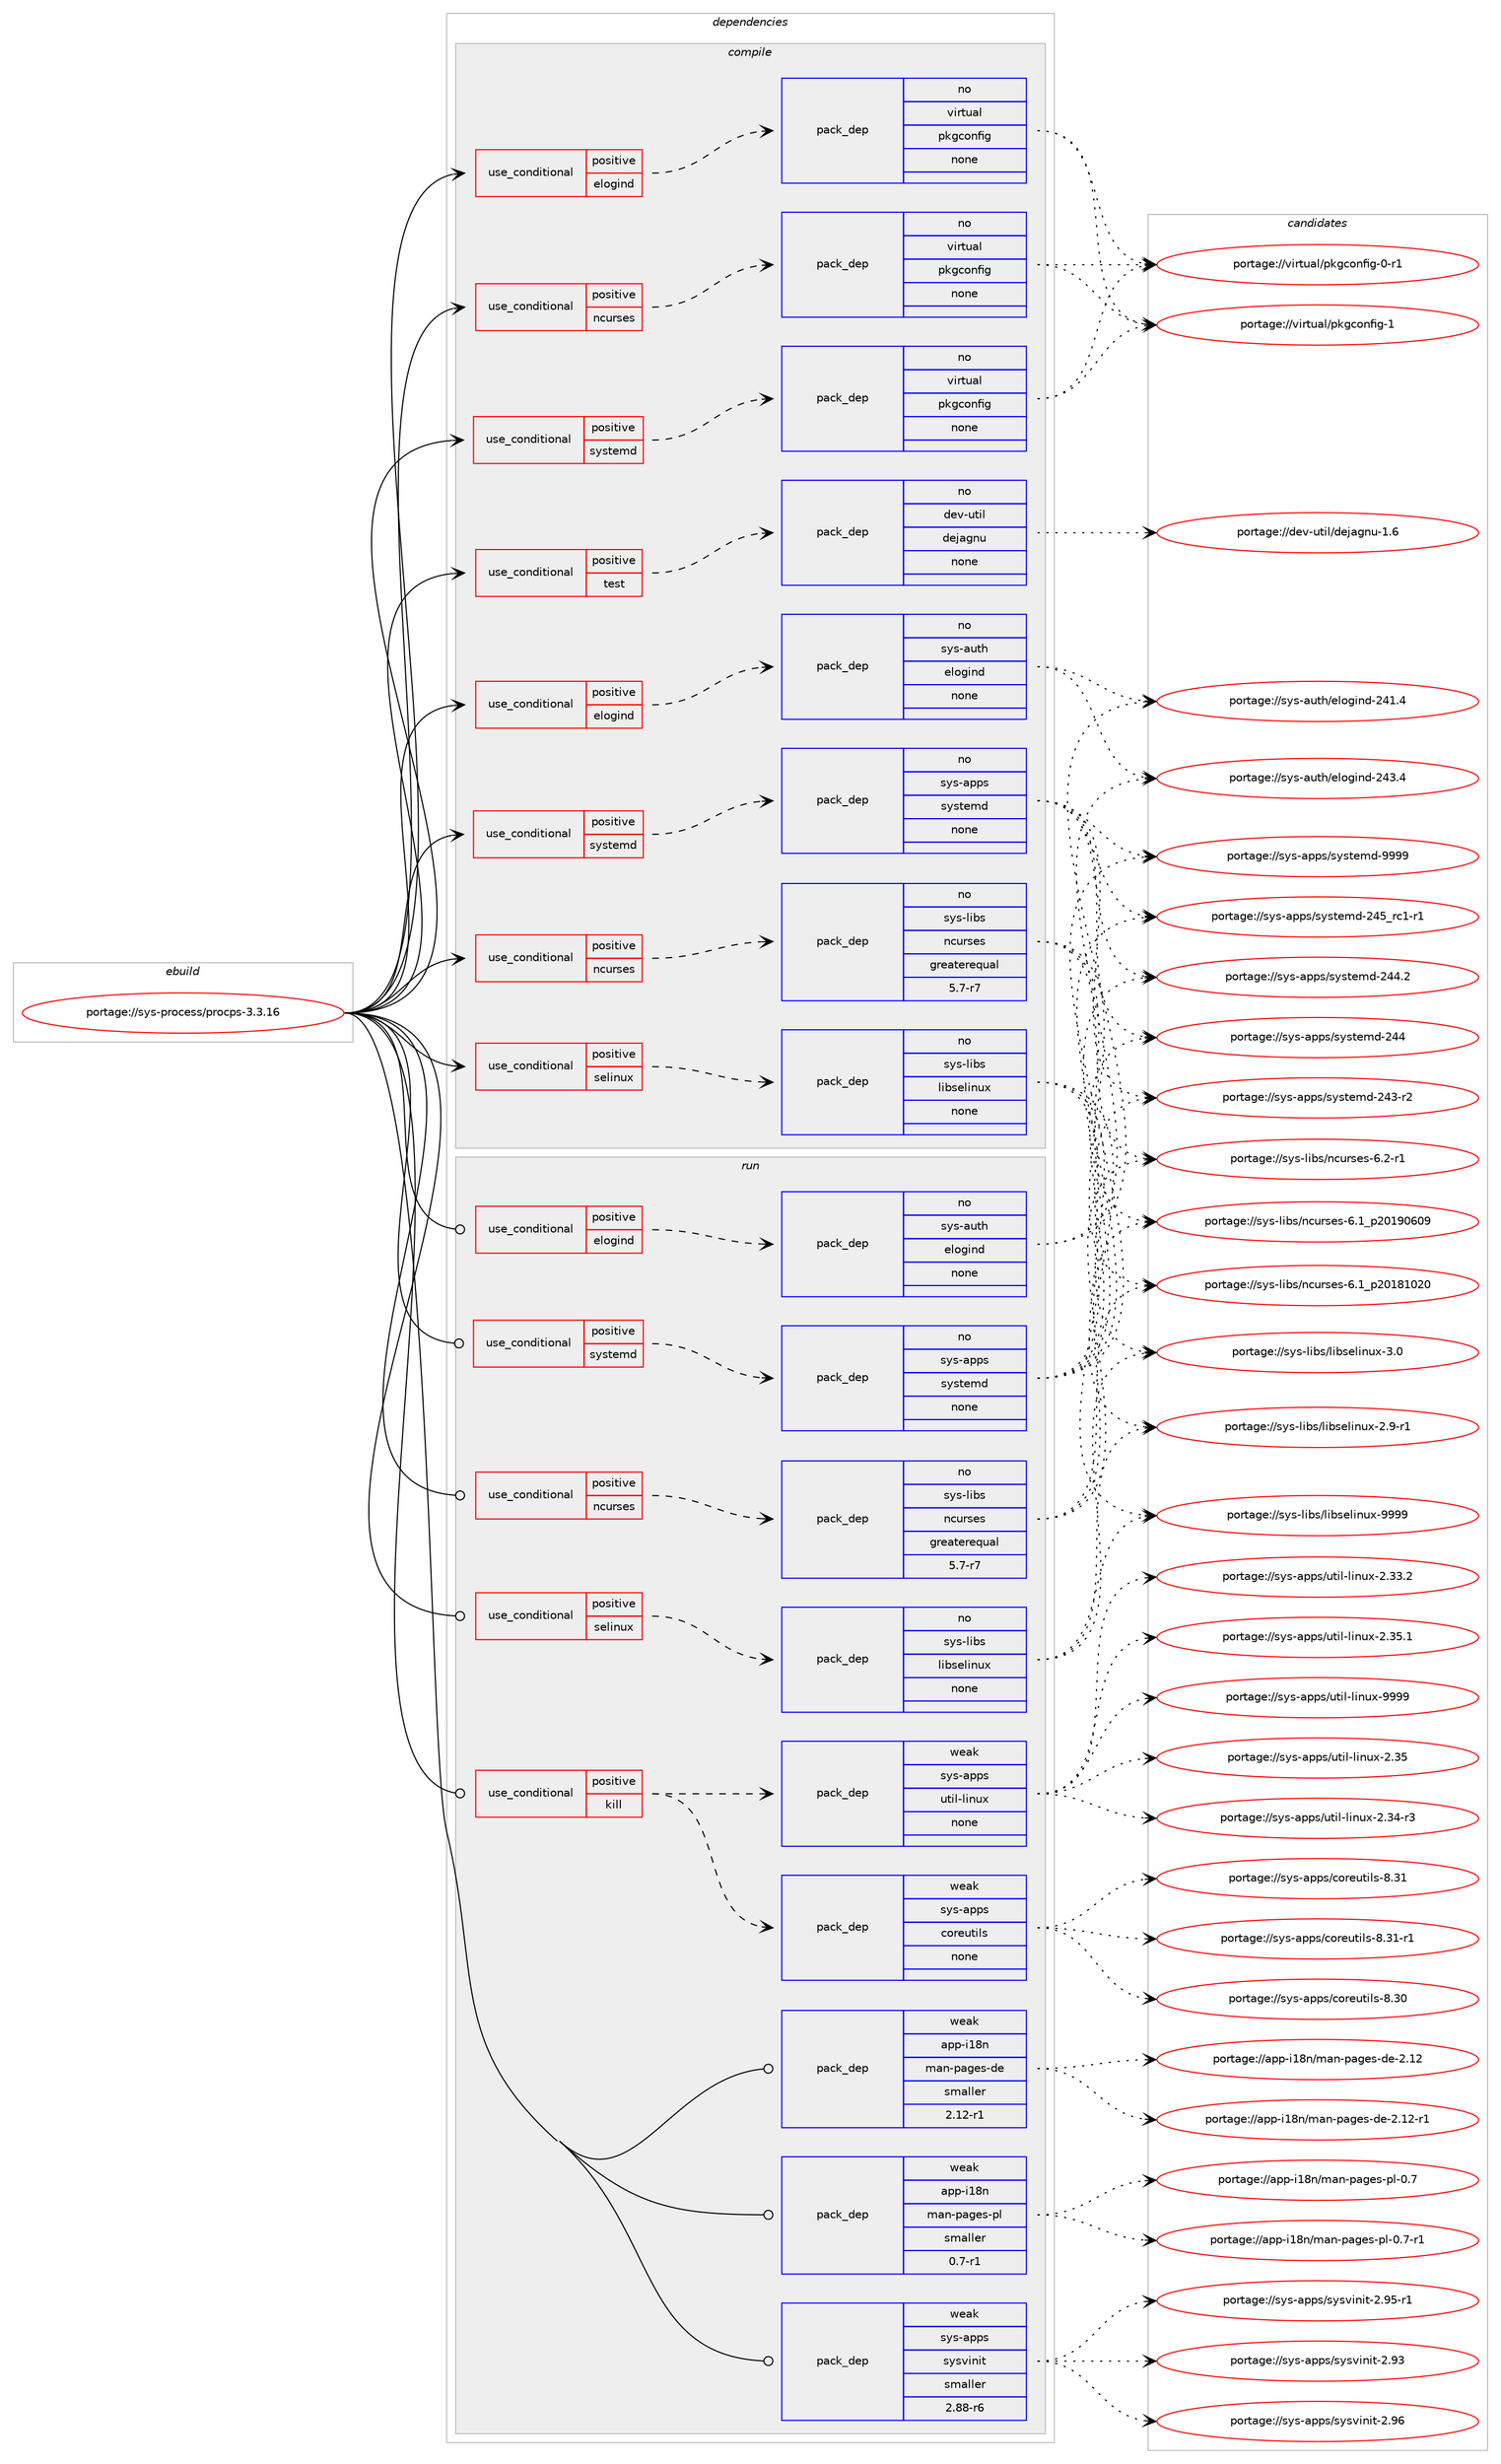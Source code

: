 digraph prolog {

# *************
# Graph options
# *************

newrank=true;
concentrate=true;
compound=true;
graph [rankdir=LR,fontname=Helvetica,fontsize=10,ranksep=1.5];#, ranksep=2.5, nodesep=0.2];
edge  [arrowhead=vee];
node  [fontname=Helvetica,fontsize=10];

# **********
# The ebuild
# **********

subgraph cluster_leftcol {
color=gray;
rank=same;
label=<<i>ebuild</i>>;
id [label="portage://sys-process/procps-3.3.16", color=red, width=4, href="../sys-process/procps-3.3.16.svg"];
}

# ****************
# The dependencies
# ****************

subgraph cluster_midcol {
color=gray;
label=<<i>dependencies</i>>;
subgraph cluster_compile {
fillcolor="#eeeeee";
style=filled;
label=<<i>compile</i>>;
subgraph cond6935 {
dependency38901 [label=<<TABLE BORDER="0" CELLBORDER="1" CELLSPACING="0" CELLPADDING="4"><TR><TD ROWSPAN="3" CELLPADDING="10">use_conditional</TD></TR><TR><TD>positive</TD></TR><TR><TD>elogind</TD></TR></TABLE>>, shape=none, color=red];
subgraph pack31069 {
dependency38902 [label=<<TABLE BORDER="0" CELLBORDER="1" CELLSPACING="0" CELLPADDING="4" WIDTH="220"><TR><TD ROWSPAN="6" CELLPADDING="30">pack_dep</TD></TR><TR><TD WIDTH="110">no</TD></TR><TR><TD>sys-auth</TD></TR><TR><TD>elogind</TD></TR><TR><TD>none</TD></TR><TR><TD></TD></TR></TABLE>>, shape=none, color=blue];
}
dependency38901:e -> dependency38902:w [weight=20,style="dashed",arrowhead="vee"];
}
id:e -> dependency38901:w [weight=20,style="solid",arrowhead="vee"];
subgraph cond6936 {
dependency38903 [label=<<TABLE BORDER="0" CELLBORDER="1" CELLSPACING="0" CELLPADDING="4"><TR><TD ROWSPAN="3" CELLPADDING="10">use_conditional</TD></TR><TR><TD>positive</TD></TR><TR><TD>elogind</TD></TR></TABLE>>, shape=none, color=red];
subgraph pack31070 {
dependency38904 [label=<<TABLE BORDER="0" CELLBORDER="1" CELLSPACING="0" CELLPADDING="4" WIDTH="220"><TR><TD ROWSPAN="6" CELLPADDING="30">pack_dep</TD></TR><TR><TD WIDTH="110">no</TD></TR><TR><TD>virtual</TD></TR><TR><TD>pkgconfig</TD></TR><TR><TD>none</TD></TR><TR><TD></TD></TR></TABLE>>, shape=none, color=blue];
}
dependency38903:e -> dependency38904:w [weight=20,style="dashed",arrowhead="vee"];
}
id:e -> dependency38903:w [weight=20,style="solid",arrowhead="vee"];
subgraph cond6937 {
dependency38905 [label=<<TABLE BORDER="0" CELLBORDER="1" CELLSPACING="0" CELLPADDING="4"><TR><TD ROWSPAN="3" CELLPADDING="10">use_conditional</TD></TR><TR><TD>positive</TD></TR><TR><TD>ncurses</TD></TR></TABLE>>, shape=none, color=red];
subgraph pack31071 {
dependency38906 [label=<<TABLE BORDER="0" CELLBORDER="1" CELLSPACING="0" CELLPADDING="4" WIDTH="220"><TR><TD ROWSPAN="6" CELLPADDING="30">pack_dep</TD></TR><TR><TD WIDTH="110">no</TD></TR><TR><TD>sys-libs</TD></TR><TR><TD>ncurses</TD></TR><TR><TD>greaterequal</TD></TR><TR><TD>5.7-r7</TD></TR></TABLE>>, shape=none, color=blue];
}
dependency38905:e -> dependency38906:w [weight=20,style="dashed",arrowhead="vee"];
}
id:e -> dependency38905:w [weight=20,style="solid",arrowhead="vee"];
subgraph cond6938 {
dependency38907 [label=<<TABLE BORDER="0" CELLBORDER="1" CELLSPACING="0" CELLPADDING="4"><TR><TD ROWSPAN="3" CELLPADDING="10">use_conditional</TD></TR><TR><TD>positive</TD></TR><TR><TD>ncurses</TD></TR></TABLE>>, shape=none, color=red];
subgraph pack31072 {
dependency38908 [label=<<TABLE BORDER="0" CELLBORDER="1" CELLSPACING="0" CELLPADDING="4" WIDTH="220"><TR><TD ROWSPAN="6" CELLPADDING="30">pack_dep</TD></TR><TR><TD WIDTH="110">no</TD></TR><TR><TD>virtual</TD></TR><TR><TD>pkgconfig</TD></TR><TR><TD>none</TD></TR><TR><TD></TD></TR></TABLE>>, shape=none, color=blue];
}
dependency38907:e -> dependency38908:w [weight=20,style="dashed",arrowhead="vee"];
}
id:e -> dependency38907:w [weight=20,style="solid",arrowhead="vee"];
subgraph cond6939 {
dependency38909 [label=<<TABLE BORDER="0" CELLBORDER="1" CELLSPACING="0" CELLPADDING="4"><TR><TD ROWSPAN="3" CELLPADDING="10">use_conditional</TD></TR><TR><TD>positive</TD></TR><TR><TD>selinux</TD></TR></TABLE>>, shape=none, color=red];
subgraph pack31073 {
dependency38910 [label=<<TABLE BORDER="0" CELLBORDER="1" CELLSPACING="0" CELLPADDING="4" WIDTH="220"><TR><TD ROWSPAN="6" CELLPADDING="30">pack_dep</TD></TR><TR><TD WIDTH="110">no</TD></TR><TR><TD>sys-libs</TD></TR><TR><TD>libselinux</TD></TR><TR><TD>none</TD></TR><TR><TD></TD></TR></TABLE>>, shape=none, color=blue];
}
dependency38909:e -> dependency38910:w [weight=20,style="dashed",arrowhead="vee"];
}
id:e -> dependency38909:w [weight=20,style="solid",arrowhead="vee"];
subgraph cond6940 {
dependency38911 [label=<<TABLE BORDER="0" CELLBORDER="1" CELLSPACING="0" CELLPADDING="4"><TR><TD ROWSPAN="3" CELLPADDING="10">use_conditional</TD></TR><TR><TD>positive</TD></TR><TR><TD>systemd</TD></TR></TABLE>>, shape=none, color=red];
subgraph pack31074 {
dependency38912 [label=<<TABLE BORDER="0" CELLBORDER="1" CELLSPACING="0" CELLPADDING="4" WIDTH="220"><TR><TD ROWSPAN="6" CELLPADDING="30">pack_dep</TD></TR><TR><TD WIDTH="110">no</TD></TR><TR><TD>sys-apps</TD></TR><TR><TD>systemd</TD></TR><TR><TD>none</TD></TR><TR><TD></TD></TR></TABLE>>, shape=none, color=blue];
}
dependency38911:e -> dependency38912:w [weight=20,style="dashed",arrowhead="vee"];
}
id:e -> dependency38911:w [weight=20,style="solid",arrowhead="vee"];
subgraph cond6941 {
dependency38913 [label=<<TABLE BORDER="0" CELLBORDER="1" CELLSPACING="0" CELLPADDING="4"><TR><TD ROWSPAN="3" CELLPADDING="10">use_conditional</TD></TR><TR><TD>positive</TD></TR><TR><TD>systemd</TD></TR></TABLE>>, shape=none, color=red];
subgraph pack31075 {
dependency38914 [label=<<TABLE BORDER="0" CELLBORDER="1" CELLSPACING="0" CELLPADDING="4" WIDTH="220"><TR><TD ROWSPAN="6" CELLPADDING="30">pack_dep</TD></TR><TR><TD WIDTH="110">no</TD></TR><TR><TD>virtual</TD></TR><TR><TD>pkgconfig</TD></TR><TR><TD>none</TD></TR><TR><TD></TD></TR></TABLE>>, shape=none, color=blue];
}
dependency38913:e -> dependency38914:w [weight=20,style="dashed",arrowhead="vee"];
}
id:e -> dependency38913:w [weight=20,style="solid",arrowhead="vee"];
subgraph cond6942 {
dependency38915 [label=<<TABLE BORDER="0" CELLBORDER="1" CELLSPACING="0" CELLPADDING="4"><TR><TD ROWSPAN="3" CELLPADDING="10">use_conditional</TD></TR><TR><TD>positive</TD></TR><TR><TD>test</TD></TR></TABLE>>, shape=none, color=red];
subgraph pack31076 {
dependency38916 [label=<<TABLE BORDER="0" CELLBORDER="1" CELLSPACING="0" CELLPADDING="4" WIDTH="220"><TR><TD ROWSPAN="6" CELLPADDING="30">pack_dep</TD></TR><TR><TD WIDTH="110">no</TD></TR><TR><TD>dev-util</TD></TR><TR><TD>dejagnu</TD></TR><TR><TD>none</TD></TR><TR><TD></TD></TR></TABLE>>, shape=none, color=blue];
}
dependency38915:e -> dependency38916:w [weight=20,style="dashed",arrowhead="vee"];
}
id:e -> dependency38915:w [weight=20,style="solid",arrowhead="vee"];
}
subgraph cluster_compileandrun {
fillcolor="#eeeeee";
style=filled;
label=<<i>compile and run</i>>;
}
subgraph cluster_run {
fillcolor="#eeeeee";
style=filled;
label=<<i>run</i>>;
subgraph cond6943 {
dependency38917 [label=<<TABLE BORDER="0" CELLBORDER="1" CELLSPACING="0" CELLPADDING="4"><TR><TD ROWSPAN="3" CELLPADDING="10">use_conditional</TD></TR><TR><TD>positive</TD></TR><TR><TD>elogind</TD></TR></TABLE>>, shape=none, color=red];
subgraph pack31077 {
dependency38918 [label=<<TABLE BORDER="0" CELLBORDER="1" CELLSPACING="0" CELLPADDING="4" WIDTH="220"><TR><TD ROWSPAN="6" CELLPADDING="30">pack_dep</TD></TR><TR><TD WIDTH="110">no</TD></TR><TR><TD>sys-auth</TD></TR><TR><TD>elogind</TD></TR><TR><TD>none</TD></TR><TR><TD></TD></TR></TABLE>>, shape=none, color=blue];
}
dependency38917:e -> dependency38918:w [weight=20,style="dashed",arrowhead="vee"];
}
id:e -> dependency38917:w [weight=20,style="solid",arrowhead="odot"];
subgraph cond6944 {
dependency38919 [label=<<TABLE BORDER="0" CELLBORDER="1" CELLSPACING="0" CELLPADDING="4"><TR><TD ROWSPAN="3" CELLPADDING="10">use_conditional</TD></TR><TR><TD>positive</TD></TR><TR><TD>kill</TD></TR></TABLE>>, shape=none, color=red];
subgraph pack31078 {
dependency38920 [label=<<TABLE BORDER="0" CELLBORDER="1" CELLSPACING="0" CELLPADDING="4" WIDTH="220"><TR><TD ROWSPAN="6" CELLPADDING="30">pack_dep</TD></TR><TR><TD WIDTH="110">weak</TD></TR><TR><TD>sys-apps</TD></TR><TR><TD>coreutils</TD></TR><TR><TD>none</TD></TR><TR><TD></TD></TR></TABLE>>, shape=none, color=blue];
}
dependency38919:e -> dependency38920:w [weight=20,style="dashed",arrowhead="vee"];
subgraph pack31079 {
dependency38921 [label=<<TABLE BORDER="0" CELLBORDER="1" CELLSPACING="0" CELLPADDING="4" WIDTH="220"><TR><TD ROWSPAN="6" CELLPADDING="30">pack_dep</TD></TR><TR><TD WIDTH="110">weak</TD></TR><TR><TD>sys-apps</TD></TR><TR><TD>util-linux</TD></TR><TR><TD>none</TD></TR><TR><TD></TD></TR></TABLE>>, shape=none, color=blue];
}
dependency38919:e -> dependency38921:w [weight=20,style="dashed",arrowhead="vee"];
}
id:e -> dependency38919:w [weight=20,style="solid",arrowhead="odot"];
subgraph cond6945 {
dependency38922 [label=<<TABLE BORDER="0" CELLBORDER="1" CELLSPACING="0" CELLPADDING="4"><TR><TD ROWSPAN="3" CELLPADDING="10">use_conditional</TD></TR><TR><TD>positive</TD></TR><TR><TD>ncurses</TD></TR></TABLE>>, shape=none, color=red];
subgraph pack31080 {
dependency38923 [label=<<TABLE BORDER="0" CELLBORDER="1" CELLSPACING="0" CELLPADDING="4" WIDTH="220"><TR><TD ROWSPAN="6" CELLPADDING="30">pack_dep</TD></TR><TR><TD WIDTH="110">no</TD></TR><TR><TD>sys-libs</TD></TR><TR><TD>ncurses</TD></TR><TR><TD>greaterequal</TD></TR><TR><TD>5.7-r7</TD></TR></TABLE>>, shape=none, color=blue];
}
dependency38922:e -> dependency38923:w [weight=20,style="dashed",arrowhead="vee"];
}
id:e -> dependency38922:w [weight=20,style="solid",arrowhead="odot"];
subgraph cond6946 {
dependency38924 [label=<<TABLE BORDER="0" CELLBORDER="1" CELLSPACING="0" CELLPADDING="4"><TR><TD ROWSPAN="3" CELLPADDING="10">use_conditional</TD></TR><TR><TD>positive</TD></TR><TR><TD>selinux</TD></TR></TABLE>>, shape=none, color=red];
subgraph pack31081 {
dependency38925 [label=<<TABLE BORDER="0" CELLBORDER="1" CELLSPACING="0" CELLPADDING="4" WIDTH="220"><TR><TD ROWSPAN="6" CELLPADDING="30">pack_dep</TD></TR><TR><TD WIDTH="110">no</TD></TR><TR><TD>sys-libs</TD></TR><TR><TD>libselinux</TD></TR><TR><TD>none</TD></TR><TR><TD></TD></TR></TABLE>>, shape=none, color=blue];
}
dependency38924:e -> dependency38925:w [weight=20,style="dashed",arrowhead="vee"];
}
id:e -> dependency38924:w [weight=20,style="solid",arrowhead="odot"];
subgraph cond6947 {
dependency38926 [label=<<TABLE BORDER="0" CELLBORDER="1" CELLSPACING="0" CELLPADDING="4"><TR><TD ROWSPAN="3" CELLPADDING="10">use_conditional</TD></TR><TR><TD>positive</TD></TR><TR><TD>systemd</TD></TR></TABLE>>, shape=none, color=red];
subgraph pack31082 {
dependency38927 [label=<<TABLE BORDER="0" CELLBORDER="1" CELLSPACING="0" CELLPADDING="4" WIDTH="220"><TR><TD ROWSPAN="6" CELLPADDING="30">pack_dep</TD></TR><TR><TD WIDTH="110">no</TD></TR><TR><TD>sys-apps</TD></TR><TR><TD>systemd</TD></TR><TR><TD>none</TD></TR><TR><TD></TD></TR></TABLE>>, shape=none, color=blue];
}
dependency38926:e -> dependency38927:w [weight=20,style="dashed",arrowhead="vee"];
}
id:e -> dependency38926:w [weight=20,style="solid",arrowhead="odot"];
subgraph pack31083 {
dependency38928 [label=<<TABLE BORDER="0" CELLBORDER="1" CELLSPACING="0" CELLPADDING="4" WIDTH="220"><TR><TD ROWSPAN="6" CELLPADDING="30">pack_dep</TD></TR><TR><TD WIDTH="110">weak</TD></TR><TR><TD>app-i18n</TD></TR><TR><TD>man-pages-de</TD></TR><TR><TD>smaller</TD></TR><TR><TD>2.12-r1</TD></TR></TABLE>>, shape=none, color=blue];
}
id:e -> dependency38928:w [weight=20,style="solid",arrowhead="odot"];
subgraph pack31084 {
dependency38929 [label=<<TABLE BORDER="0" CELLBORDER="1" CELLSPACING="0" CELLPADDING="4" WIDTH="220"><TR><TD ROWSPAN="6" CELLPADDING="30">pack_dep</TD></TR><TR><TD WIDTH="110">weak</TD></TR><TR><TD>app-i18n</TD></TR><TR><TD>man-pages-pl</TD></TR><TR><TD>smaller</TD></TR><TR><TD>0.7-r1</TD></TR></TABLE>>, shape=none, color=blue];
}
id:e -> dependency38929:w [weight=20,style="solid",arrowhead="odot"];
subgraph pack31085 {
dependency38930 [label=<<TABLE BORDER="0" CELLBORDER="1" CELLSPACING="0" CELLPADDING="4" WIDTH="220"><TR><TD ROWSPAN="6" CELLPADDING="30">pack_dep</TD></TR><TR><TD WIDTH="110">weak</TD></TR><TR><TD>sys-apps</TD></TR><TR><TD>sysvinit</TD></TR><TR><TD>smaller</TD></TR><TR><TD>2.88-r6</TD></TR></TABLE>>, shape=none, color=blue];
}
id:e -> dependency38930:w [weight=20,style="solid",arrowhead="odot"];
}
}

# **************
# The candidates
# **************

subgraph cluster_choices {
rank=same;
color=gray;
label=<<i>candidates</i>>;

subgraph choice31069 {
color=black;
nodesep=1;
choice115121115459711711610447101108111103105110100455052514652 [label="portage://sys-auth/elogind-243.4", color=red, width=4,href="../sys-auth/elogind-243.4.svg"];
choice115121115459711711610447101108111103105110100455052494652 [label="portage://sys-auth/elogind-241.4", color=red, width=4,href="../sys-auth/elogind-241.4.svg"];
dependency38902:e -> choice115121115459711711610447101108111103105110100455052514652:w [style=dotted,weight="100"];
dependency38902:e -> choice115121115459711711610447101108111103105110100455052494652:w [style=dotted,weight="100"];
}
subgraph choice31070 {
color=black;
nodesep=1;
choice1181051141161179710847112107103991111101021051034549 [label="portage://virtual/pkgconfig-1", color=red, width=4,href="../virtual/pkgconfig-1.svg"];
choice11810511411611797108471121071039911111010210510345484511449 [label="portage://virtual/pkgconfig-0-r1", color=red, width=4,href="../virtual/pkgconfig-0-r1.svg"];
dependency38904:e -> choice1181051141161179710847112107103991111101021051034549:w [style=dotted,weight="100"];
dependency38904:e -> choice11810511411611797108471121071039911111010210510345484511449:w [style=dotted,weight="100"];
}
subgraph choice31071 {
color=black;
nodesep=1;
choice11512111545108105981154711099117114115101115455446504511449 [label="portage://sys-libs/ncurses-6.2-r1", color=red, width=4,href="../sys-libs/ncurses-6.2-r1.svg"];
choice1151211154510810598115471109911711411510111545544649951125048495748544857 [label="portage://sys-libs/ncurses-6.1_p20190609", color=red, width=4,href="../sys-libs/ncurses-6.1_p20190609.svg"];
choice1151211154510810598115471109911711411510111545544649951125048495649485048 [label="portage://sys-libs/ncurses-6.1_p20181020", color=red, width=4,href="../sys-libs/ncurses-6.1_p20181020.svg"];
dependency38906:e -> choice11512111545108105981154711099117114115101115455446504511449:w [style=dotted,weight="100"];
dependency38906:e -> choice1151211154510810598115471109911711411510111545544649951125048495748544857:w [style=dotted,weight="100"];
dependency38906:e -> choice1151211154510810598115471109911711411510111545544649951125048495649485048:w [style=dotted,weight="100"];
}
subgraph choice31072 {
color=black;
nodesep=1;
choice1181051141161179710847112107103991111101021051034549 [label="portage://virtual/pkgconfig-1", color=red, width=4,href="../virtual/pkgconfig-1.svg"];
choice11810511411611797108471121071039911111010210510345484511449 [label="portage://virtual/pkgconfig-0-r1", color=red, width=4,href="../virtual/pkgconfig-0-r1.svg"];
dependency38908:e -> choice1181051141161179710847112107103991111101021051034549:w [style=dotted,weight="100"];
dependency38908:e -> choice11810511411611797108471121071039911111010210510345484511449:w [style=dotted,weight="100"];
}
subgraph choice31073 {
color=black;
nodesep=1;
choice115121115451081059811547108105981151011081051101171204557575757 [label="portage://sys-libs/libselinux-9999", color=red, width=4,href="../sys-libs/libselinux-9999.svg"];
choice1151211154510810598115471081059811510110810511011712045514648 [label="portage://sys-libs/libselinux-3.0", color=red, width=4,href="../sys-libs/libselinux-3.0.svg"];
choice11512111545108105981154710810598115101108105110117120455046574511449 [label="portage://sys-libs/libselinux-2.9-r1", color=red, width=4,href="../sys-libs/libselinux-2.9-r1.svg"];
dependency38910:e -> choice115121115451081059811547108105981151011081051101171204557575757:w [style=dotted,weight="100"];
dependency38910:e -> choice1151211154510810598115471081059811510110810511011712045514648:w [style=dotted,weight="100"];
dependency38910:e -> choice11512111545108105981154710810598115101108105110117120455046574511449:w [style=dotted,weight="100"];
}
subgraph choice31074 {
color=black;
nodesep=1;
choice1151211154597112112115471151211151161011091004557575757 [label="portage://sys-apps/systemd-9999", color=red, width=4,href="../sys-apps/systemd-9999.svg"];
choice115121115459711211211547115121115116101109100455052539511499494511449 [label="portage://sys-apps/systemd-245_rc1-r1", color=red, width=4,href="../sys-apps/systemd-245_rc1-r1.svg"];
choice115121115459711211211547115121115116101109100455052524650 [label="portage://sys-apps/systemd-244.2", color=red, width=4,href="../sys-apps/systemd-244.2.svg"];
choice11512111545971121121154711512111511610110910045505252 [label="portage://sys-apps/systemd-244", color=red, width=4,href="../sys-apps/systemd-244.svg"];
choice115121115459711211211547115121115116101109100455052514511450 [label="portage://sys-apps/systemd-243-r2", color=red, width=4,href="../sys-apps/systemd-243-r2.svg"];
dependency38912:e -> choice1151211154597112112115471151211151161011091004557575757:w [style=dotted,weight="100"];
dependency38912:e -> choice115121115459711211211547115121115116101109100455052539511499494511449:w [style=dotted,weight="100"];
dependency38912:e -> choice115121115459711211211547115121115116101109100455052524650:w [style=dotted,weight="100"];
dependency38912:e -> choice11512111545971121121154711512111511610110910045505252:w [style=dotted,weight="100"];
dependency38912:e -> choice115121115459711211211547115121115116101109100455052514511450:w [style=dotted,weight="100"];
}
subgraph choice31075 {
color=black;
nodesep=1;
choice1181051141161179710847112107103991111101021051034549 [label="portage://virtual/pkgconfig-1", color=red, width=4,href="../virtual/pkgconfig-1.svg"];
choice11810511411611797108471121071039911111010210510345484511449 [label="portage://virtual/pkgconfig-0-r1", color=red, width=4,href="../virtual/pkgconfig-0-r1.svg"];
dependency38914:e -> choice1181051141161179710847112107103991111101021051034549:w [style=dotted,weight="100"];
dependency38914:e -> choice11810511411611797108471121071039911111010210510345484511449:w [style=dotted,weight="100"];
}
subgraph choice31076 {
color=black;
nodesep=1;
choice10010111845117116105108471001011069710311011745494654 [label="portage://dev-util/dejagnu-1.6", color=red, width=4,href="../dev-util/dejagnu-1.6.svg"];
dependency38916:e -> choice10010111845117116105108471001011069710311011745494654:w [style=dotted,weight="100"];
}
subgraph choice31077 {
color=black;
nodesep=1;
choice115121115459711711610447101108111103105110100455052514652 [label="portage://sys-auth/elogind-243.4", color=red, width=4,href="../sys-auth/elogind-243.4.svg"];
choice115121115459711711610447101108111103105110100455052494652 [label="portage://sys-auth/elogind-241.4", color=red, width=4,href="../sys-auth/elogind-241.4.svg"];
dependency38918:e -> choice115121115459711711610447101108111103105110100455052514652:w [style=dotted,weight="100"];
dependency38918:e -> choice115121115459711711610447101108111103105110100455052494652:w [style=dotted,weight="100"];
}
subgraph choice31078 {
color=black;
nodesep=1;
choice1151211154597112112115479911111410111711610510811545564651494511449 [label="portage://sys-apps/coreutils-8.31-r1", color=red, width=4,href="../sys-apps/coreutils-8.31-r1.svg"];
choice115121115459711211211547991111141011171161051081154556465149 [label="portage://sys-apps/coreutils-8.31", color=red, width=4,href="../sys-apps/coreutils-8.31.svg"];
choice115121115459711211211547991111141011171161051081154556465148 [label="portage://sys-apps/coreutils-8.30", color=red, width=4,href="../sys-apps/coreutils-8.30.svg"];
dependency38920:e -> choice1151211154597112112115479911111410111711610510811545564651494511449:w [style=dotted,weight="100"];
dependency38920:e -> choice115121115459711211211547991111141011171161051081154556465149:w [style=dotted,weight="100"];
dependency38920:e -> choice115121115459711211211547991111141011171161051081154556465148:w [style=dotted,weight="100"];
}
subgraph choice31079 {
color=black;
nodesep=1;
choice115121115459711211211547117116105108451081051101171204557575757 [label="portage://sys-apps/util-linux-9999", color=red, width=4,href="../sys-apps/util-linux-9999.svg"];
choice1151211154597112112115471171161051084510810511011712045504651534649 [label="portage://sys-apps/util-linux-2.35.1", color=red, width=4,href="../sys-apps/util-linux-2.35.1.svg"];
choice115121115459711211211547117116105108451081051101171204550465153 [label="portage://sys-apps/util-linux-2.35", color=red, width=4,href="../sys-apps/util-linux-2.35.svg"];
choice1151211154597112112115471171161051084510810511011712045504651524511451 [label="portage://sys-apps/util-linux-2.34-r3", color=red, width=4,href="../sys-apps/util-linux-2.34-r3.svg"];
choice1151211154597112112115471171161051084510810511011712045504651514650 [label="portage://sys-apps/util-linux-2.33.2", color=red, width=4,href="../sys-apps/util-linux-2.33.2.svg"];
dependency38921:e -> choice115121115459711211211547117116105108451081051101171204557575757:w [style=dotted,weight="100"];
dependency38921:e -> choice1151211154597112112115471171161051084510810511011712045504651534649:w [style=dotted,weight="100"];
dependency38921:e -> choice115121115459711211211547117116105108451081051101171204550465153:w [style=dotted,weight="100"];
dependency38921:e -> choice1151211154597112112115471171161051084510810511011712045504651524511451:w [style=dotted,weight="100"];
dependency38921:e -> choice1151211154597112112115471171161051084510810511011712045504651514650:w [style=dotted,weight="100"];
}
subgraph choice31080 {
color=black;
nodesep=1;
choice11512111545108105981154711099117114115101115455446504511449 [label="portage://sys-libs/ncurses-6.2-r1", color=red, width=4,href="../sys-libs/ncurses-6.2-r1.svg"];
choice1151211154510810598115471109911711411510111545544649951125048495748544857 [label="portage://sys-libs/ncurses-6.1_p20190609", color=red, width=4,href="../sys-libs/ncurses-6.1_p20190609.svg"];
choice1151211154510810598115471109911711411510111545544649951125048495649485048 [label="portage://sys-libs/ncurses-6.1_p20181020", color=red, width=4,href="../sys-libs/ncurses-6.1_p20181020.svg"];
dependency38923:e -> choice11512111545108105981154711099117114115101115455446504511449:w [style=dotted,weight="100"];
dependency38923:e -> choice1151211154510810598115471109911711411510111545544649951125048495748544857:w [style=dotted,weight="100"];
dependency38923:e -> choice1151211154510810598115471109911711411510111545544649951125048495649485048:w [style=dotted,weight="100"];
}
subgraph choice31081 {
color=black;
nodesep=1;
choice115121115451081059811547108105981151011081051101171204557575757 [label="portage://sys-libs/libselinux-9999", color=red, width=4,href="../sys-libs/libselinux-9999.svg"];
choice1151211154510810598115471081059811510110810511011712045514648 [label="portage://sys-libs/libselinux-3.0", color=red, width=4,href="../sys-libs/libselinux-3.0.svg"];
choice11512111545108105981154710810598115101108105110117120455046574511449 [label="portage://sys-libs/libselinux-2.9-r1", color=red, width=4,href="../sys-libs/libselinux-2.9-r1.svg"];
dependency38925:e -> choice115121115451081059811547108105981151011081051101171204557575757:w [style=dotted,weight="100"];
dependency38925:e -> choice1151211154510810598115471081059811510110810511011712045514648:w [style=dotted,weight="100"];
dependency38925:e -> choice11512111545108105981154710810598115101108105110117120455046574511449:w [style=dotted,weight="100"];
}
subgraph choice31082 {
color=black;
nodesep=1;
choice1151211154597112112115471151211151161011091004557575757 [label="portage://sys-apps/systemd-9999", color=red, width=4,href="../sys-apps/systemd-9999.svg"];
choice115121115459711211211547115121115116101109100455052539511499494511449 [label="portage://sys-apps/systemd-245_rc1-r1", color=red, width=4,href="../sys-apps/systemd-245_rc1-r1.svg"];
choice115121115459711211211547115121115116101109100455052524650 [label="portage://sys-apps/systemd-244.2", color=red, width=4,href="../sys-apps/systemd-244.2.svg"];
choice11512111545971121121154711512111511610110910045505252 [label="portage://sys-apps/systemd-244", color=red, width=4,href="../sys-apps/systemd-244.svg"];
choice115121115459711211211547115121115116101109100455052514511450 [label="portage://sys-apps/systemd-243-r2", color=red, width=4,href="../sys-apps/systemd-243-r2.svg"];
dependency38927:e -> choice1151211154597112112115471151211151161011091004557575757:w [style=dotted,weight="100"];
dependency38927:e -> choice115121115459711211211547115121115116101109100455052539511499494511449:w [style=dotted,weight="100"];
dependency38927:e -> choice115121115459711211211547115121115116101109100455052524650:w [style=dotted,weight="100"];
dependency38927:e -> choice11512111545971121121154711512111511610110910045505252:w [style=dotted,weight="100"];
dependency38927:e -> choice115121115459711211211547115121115116101109100455052514511450:w [style=dotted,weight="100"];
}
subgraph choice31083 {
color=black;
nodesep=1;
choice97112112451054956110471099711045112971031011154510010145504649504511449 [label="portage://app-i18n/man-pages-de-2.12-r1", color=red, width=4,href="../app-i18n/man-pages-de-2.12-r1.svg"];
choice9711211245105495611047109971104511297103101115451001014550464950 [label="portage://app-i18n/man-pages-de-2.12", color=red, width=4,href="../app-i18n/man-pages-de-2.12.svg"];
dependency38928:e -> choice97112112451054956110471099711045112971031011154510010145504649504511449:w [style=dotted,weight="100"];
dependency38928:e -> choice9711211245105495611047109971104511297103101115451001014550464950:w [style=dotted,weight="100"];
}
subgraph choice31084 {
color=black;
nodesep=1;
choice971121124510549561104710997110451129710310111545112108454846554511449 [label="portage://app-i18n/man-pages-pl-0.7-r1", color=red, width=4,href="../app-i18n/man-pages-pl-0.7-r1.svg"];
choice97112112451054956110471099711045112971031011154511210845484655 [label="portage://app-i18n/man-pages-pl-0.7", color=red, width=4,href="../app-i18n/man-pages-pl-0.7.svg"];
dependency38929:e -> choice971121124510549561104710997110451129710310111545112108454846554511449:w [style=dotted,weight="100"];
dependency38929:e -> choice97112112451054956110471099711045112971031011154511210845484655:w [style=dotted,weight="100"];
}
subgraph choice31085 {
color=black;
nodesep=1;
choice1151211154597112112115471151211151181051101051164550465754 [label="portage://sys-apps/sysvinit-2.96", color=red, width=4,href="../sys-apps/sysvinit-2.96.svg"];
choice11512111545971121121154711512111511810511010511645504657534511449 [label="portage://sys-apps/sysvinit-2.95-r1", color=red, width=4,href="../sys-apps/sysvinit-2.95-r1.svg"];
choice1151211154597112112115471151211151181051101051164550465751 [label="portage://sys-apps/sysvinit-2.93", color=red, width=4,href="../sys-apps/sysvinit-2.93.svg"];
dependency38930:e -> choice1151211154597112112115471151211151181051101051164550465754:w [style=dotted,weight="100"];
dependency38930:e -> choice11512111545971121121154711512111511810511010511645504657534511449:w [style=dotted,weight="100"];
dependency38930:e -> choice1151211154597112112115471151211151181051101051164550465751:w [style=dotted,weight="100"];
}
}

}
